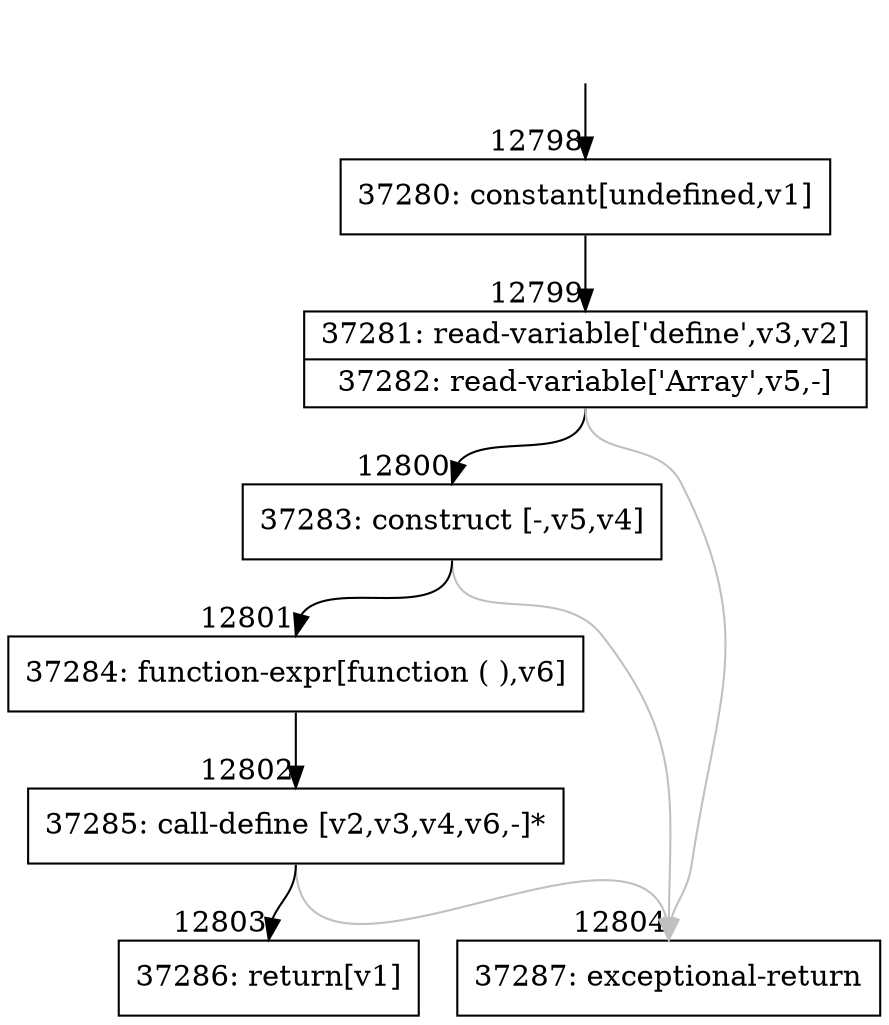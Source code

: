 digraph {
rankdir="TD"
BB_entry929[shape=none,label=""];
BB_entry929 -> BB12798 [tailport=s, headport=n, headlabel="    12798"]
BB12798 [shape=record label="{37280: constant[undefined,v1]}" ] 
BB12798 -> BB12799 [tailport=s, headport=n, headlabel="      12799"]
BB12799 [shape=record label="{37281: read-variable['define',v3,v2]|37282: read-variable['Array',v5,-]}" ] 
BB12799 -> BB12800 [tailport=s, headport=n, headlabel="      12800"]
BB12799 -> BB12804 [tailport=s, headport=n, color=gray, headlabel="      12804"]
BB12800 [shape=record label="{37283: construct [-,v5,v4]}" ] 
BB12800 -> BB12801 [tailport=s, headport=n, headlabel="      12801"]
BB12800 -> BB12804 [tailport=s, headport=n, color=gray]
BB12801 [shape=record label="{37284: function-expr[function ( ),v6]}" ] 
BB12801 -> BB12802 [tailport=s, headport=n, headlabel="      12802"]
BB12802 [shape=record label="{37285: call-define [v2,v3,v4,v6,-]*}" ] 
BB12802 -> BB12803 [tailport=s, headport=n, headlabel="      12803"]
BB12802 -> BB12804 [tailport=s, headport=n, color=gray]
BB12803 [shape=record label="{37286: return[v1]}" ] 
BB12804 [shape=record label="{37287: exceptional-return}" ] 
//#$~ 18004
}
